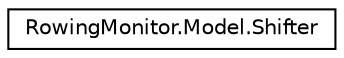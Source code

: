 digraph "Graphical Class Hierarchy"
{
  edge [fontname="Helvetica",fontsize="10",labelfontname="Helvetica",labelfontsize="10"];
  node [fontname="Helvetica",fontsize="10",shape=record];
  rankdir="LR";
  Node0 [label="RowingMonitor.Model.Shifter",height=0.2,width=0.4,color="black", fillcolor="white", style="filled",URL="$class_rowing_monitor_1_1_model_1_1_shifter.html",tooltip="Shifts the origin to the middle point between the foot ankle joints. Also rotates all joints until or..."];
}

